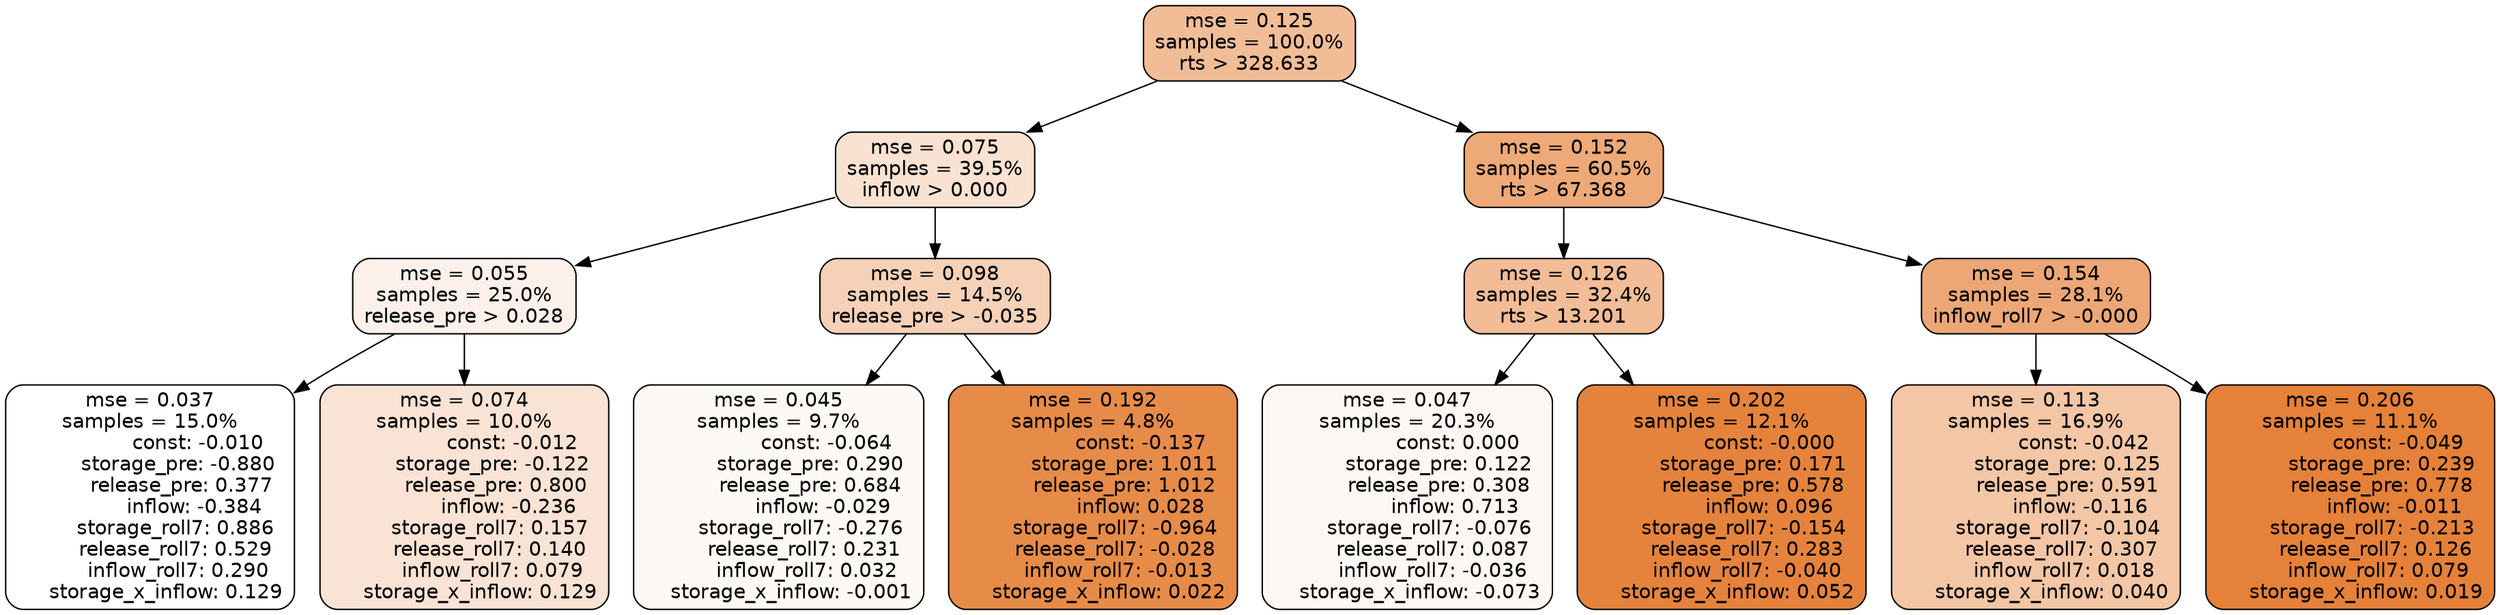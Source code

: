 digraph tree {
node [shape=rectangle, style="filled, rounded", color="black", fontname=helvetica] ;
edge [fontname=helvetica] ;
	"0" [label="mse = 0.125
samples = 100.0%
rts > 328.633", fillcolor="#f1bd97"]
	"8" [label="mse = 0.075
samples = 39.5%
inflow > 0.000", fillcolor="#f9e2d2"]
	"1" [label="mse = 0.152
samples = 60.5%
rts > 67.368", fillcolor="#eda978"]
	"9" [label="mse = 0.055
samples = 25.0%
release_pre > 0.028", fillcolor="#fcf1ea"]
	"12" [label="mse = 0.098
samples = 14.5%
release_pre > -0.035", fillcolor="#f5d1b7"]
	"2" [label="mse = 0.126
samples = 32.4%
rts > 13.201", fillcolor="#f1bc96"]
	"5" [label="mse = 0.154
samples = 28.1%
inflow_roll7 > -0.000", fillcolor="#eda776"]
	"10" [label="mse = 0.037
samples = 15.0%
               const: -0.010
         storage_pre: -0.880
          release_pre: 0.377
              inflow: -0.384
        storage_roll7: 0.886
        release_roll7: 0.529
         inflow_roll7: 0.290
     storage_x_inflow: 0.129", fillcolor="#ffffff"]
	"11" [label="mse = 0.074
samples = 10.0%
               const: -0.012
         storage_pre: -0.122
          release_pre: 0.800
              inflow: -0.236
        storage_roll7: 0.157
        release_roll7: 0.140
         inflow_roll7: 0.079
     storage_x_inflow: 0.129", fillcolor="#f9e3d4"]
	"13" [label="mse = 0.045
samples = 9.7%
               const: -0.064
          storage_pre: 0.290
          release_pre: 0.684
              inflow: -0.029
       storage_roll7: -0.276
        release_roll7: 0.231
         inflow_roll7: 0.032
    storage_x_inflow: -0.001", fillcolor="#fdf9f5"]
	"14" [label="mse = 0.192
samples = 4.8%
               const: -0.137
          storage_pre: 1.011
          release_pre: 1.012
               inflow: 0.028
       storage_roll7: -0.964
       release_roll7: -0.028
        inflow_roll7: -0.013
     storage_x_inflow: 0.022", fillcolor="#e78b49"]
	"3" [label="mse = 0.047
samples = 20.3%
                const: 0.000
          storage_pre: 0.122
          release_pre: 0.308
               inflow: 0.713
       storage_roll7: -0.076
        release_roll7: 0.087
        inflow_roll7: -0.036
    storage_x_inflow: -0.073", fillcolor="#fdf7f3"]
	"4" [label="mse = 0.202
samples = 12.1%
               const: -0.000
          storage_pre: 0.171
          release_pre: 0.578
               inflow: 0.096
       storage_roll7: -0.154
        release_roll7: 0.283
        inflow_roll7: -0.040
     storage_x_inflow: 0.052", fillcolor="#e5833d"]
	"6" [label="mse = 0.113
samples = 16.9%
               const: -0.042
          storage_pre: 0.125
          release_pre: 0.591
              inflow: -0.116
       storage_roll7: -0.104
        release_roll7: 0.307
         inflow_roll7: 0.018
     storage_x_inflow: 0.040", fillcolor="#f3c6a5"]
	"7" [label="mse = 0.206
samples = 11.1%
               const: -0.049
          storage_pre: 0.239
          release_pre: 0.778
              inflow: -0.011
       storage_roll7: -0.213
        release_roll7: 0.126
         inflow_roll7: 0.079
     storage_x_inflow: 0.019", fillcolor="#e58139"]

	"0" -> "1"
	"0" -> "8"
	"8" -> "9"
	"8" -> "12"
	"1" -> "2"
	"1" -> "5"
	"9" -> "10"
	"9" -> "11"
	"12" -> "13"
	"12" -> "14"
	"2" -> "3"
	"2" -> "4"
	"5" -> "6"
	"5" -> "7"
}